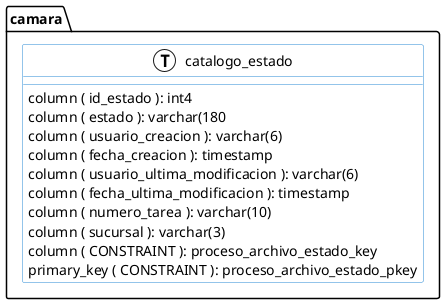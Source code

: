 @startuml "catalogo_estado"
left to right direction
skinparam roundcorner 5
skinparam linetype ortho
skinparam shadowing false
skinparam handwritten false
skinparam class {
 BackgroundColor white
 ArrowColor #2688d4
 BorderColor #2688d4
}

!define primary_key(x) <b><color:#b8861b><&key></color> x</b>
!define foreign_key(x) <color:#aaaaaa><&key></color> x
!define column(x) <color:#efefef><&media-record></color> x
!define table(x) entity x << (T, white) >>

package camara {
    table( catalogo_estado ) { 
    column ( id_estado ): int4
    column ( estado ): varchar(180
    column ( usuario_creacion ): varchar(6)
    column ( fecha_creacion ): timestamp
    column ( usuario_ultima_modificacion ): varchar(6)
    column ( fecha_ultima_modificacion ): timestamp
    column ( numero_tarea ): varchar(10)
    column ( sucursal ): varchar(3)
    column ( CONSTRAINT ): proceso_archivo_estado_key
    primary_key ( CONSTRAINT ): proceso_archivo_estado_pkey
    }
}

@enduml
